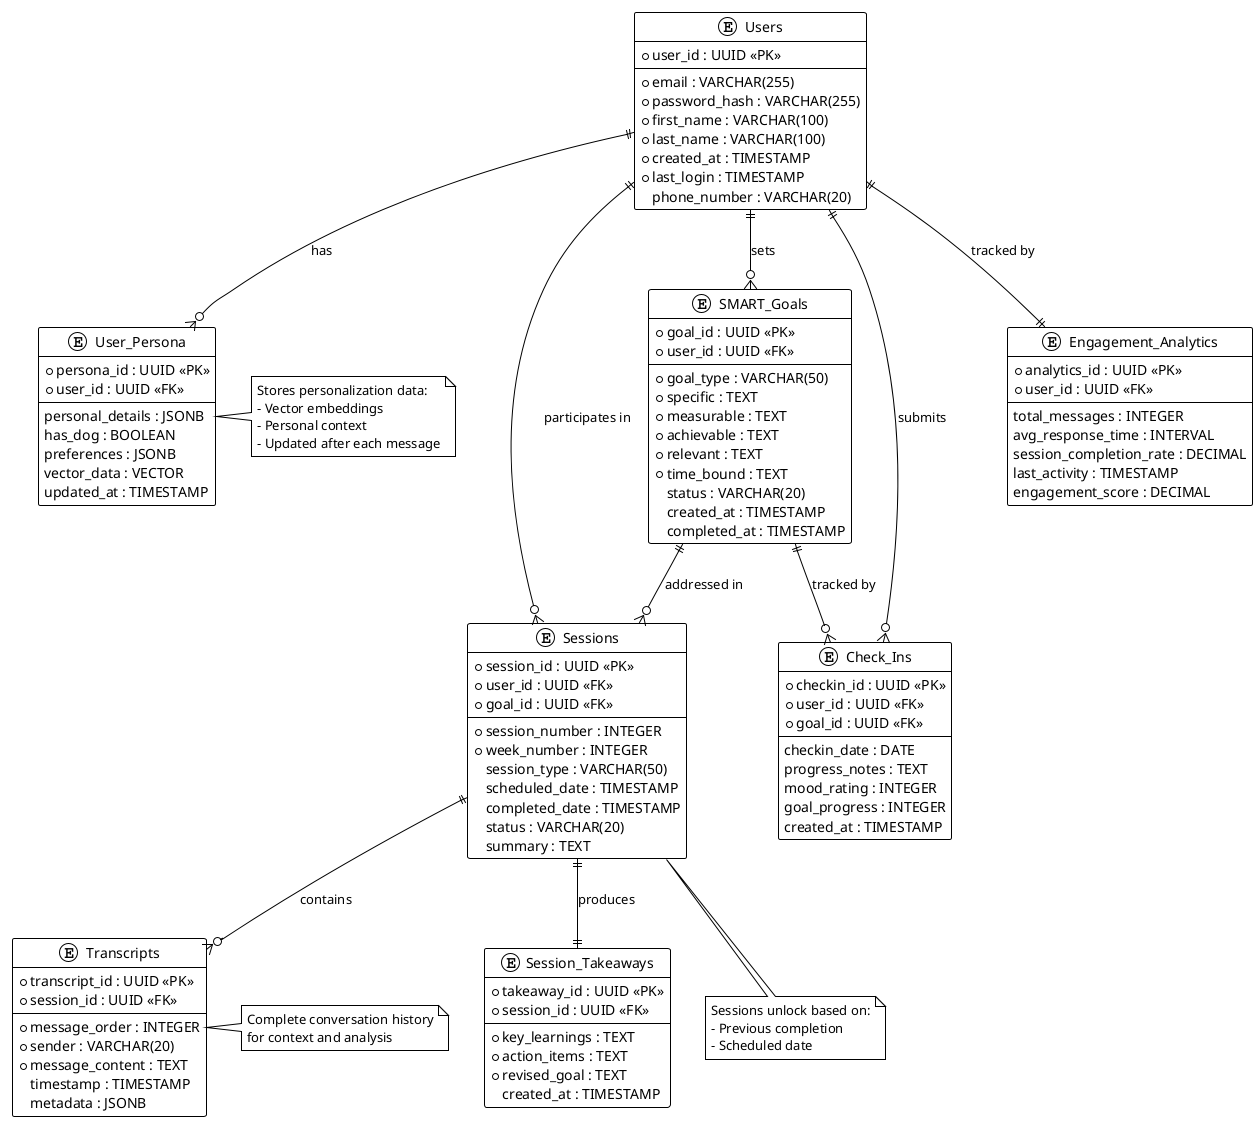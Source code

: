 @startuml Database_Schema
!theme plain

' Entity Definitions
entity "Users" as users {
  * user_id : UUID <<PK>>
  --
  * email : VARCHAR(255)
  * password_hash : VARCHAR(255)
  * first_name : VARCHAR(100)
  * last_name : VARCHAR(100)
  * created_at : TIMESTAMP
  * last_login : TIMESTAMP
  phone_number : VARCHAR(20)
}

entity "User_Persona" as persona {
  * persona_id : UUID <<PK>>
  * user_id : UUID <<FK>>
  --
  personal_details : JSONB
  has_dog : BOOLEAN
  preferences : JSONB
  vector_data : VECTOR
  updated_at : TIMESTAMP
}

entity "SMART_Goals" as goals {
  * goal_id : UUID <<PK>>
  * user_id : UUID <<FK>>
  --
  * goal_type : VARCHAR(50)
  * specific : TEXT
  * measurable : TEXT
  * achievable : TEXT
  * relevant : TEXT
  * time_bound : TEXT
  status : VARCHAR(20)
  created_at : TIMESTAMP
  completed_at : TIMESTAMP
}

entity "Sessions" as sessions {
  * session_id : UUID <<PK>>
  * user_id : UUID <<FK>>
  * goal_id : UUID <<FK>>
  --
  * session_number : INTEGER
  * week_number : INTEGER
  session_type : VARCHAR(50)
  scheduled_date : TIMESTAMP
  completed_date : TIMESTAMP
  status : VARCHAR(20)
  summary : TEXT
}

entity "Transcripts" as transcripts {
  * transcript_id : UUID <<PK>>
  * session_id : UUID <<FK>>
  --
  * message_order : INTEGER
  * sender : VARCHAR(20)
  * message_content : TEXT
  timestamp : TIMESTAMP
  metadata : JSONB
}

entity "Session_Takeaways" as takeaways {
  * takeaway_id : UUID <<PK>>
  * session_id : UUID <<FK>>
  --
  * key_learnings : TEXT
  * action_items : TEXT
  * revised_goal : TEXT
  created_at : TIMESTAMP
}

entity "Check_Ins" as checkins {
  * checkin_id : UUID <<PK>>
  * user_id : UUID <<FK>>
  * goal_id : UUID <<FK>>
  --
  checkin_date : DATE
  progress_notes : TEXT
  mood_rating : INTEGER
  goal_progress : INTEGER
  created_at : TIMESTAMP
}

entity "Engagement_Analytics" as analytics {
  * analytics_id : UUID <<PK>>
  * user_id : UUID <<FK>>
  --
  total_messages : INTEGER
  avg_response_time : INTERVAL
  session_completion_rate : DECIMAL
  last_activity : TIMESTAMP
  engagement_score : DECIMAL
}

' Relationships
users ||--o{ persona : "has"
users ||--o{ goals : "sets"
users ||--o{ sessions : "participates in"
users ||--o{ checkins : "submits"
users ||--|| analytics : "tracked by"

goals ||--o{ sessions : "addressed in"
goals ||--o{ checkins : "tracked by"

sessions ||--o{ transcripts : "contains"
sessions ||--|| takeaways : "produces"

note right of persona
  Stores personalization data:
  - Vector embeddings
  - Personal context
  - Updated after each message
end note

note right of transcripts
  Complete conversation history
  for context and analysis
end note

note bottom of sessions
  Sessions unlock based on:
  - Previous completion
  - Scheduled date
end note

@enduml
